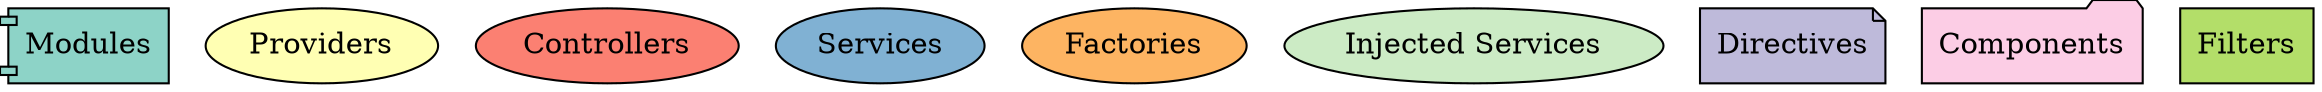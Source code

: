 digraph dependencies {
  node[shape="component",style="filled",colorscheme=set312]


    node[shape="component"]
    "legend.module"[label="Modules", fillcolor=1]
    node[shape="ellipse"]
    "legend.provider"   [label="Providers", fillcolor=2]
    "legend.controllers"[label="Controllers", fillcolor=4]
    "legend.services"   [label="Services", fillcolor=5]
    "legend.factories"  [label="Factories", fillcolor=6]
    "legend.injected"  [label="Injected Services", fillcolor=11]
    node[shape="note"]
    "legend.directives" [label="Directives", fillcolor=3]
    node[shape="folder"]
    "legend.components" [label="Components", fillcolor=8]
    node[shape="rectangle"]
    "legend.filters"    [label="Filters", fillcolor=7]

}
